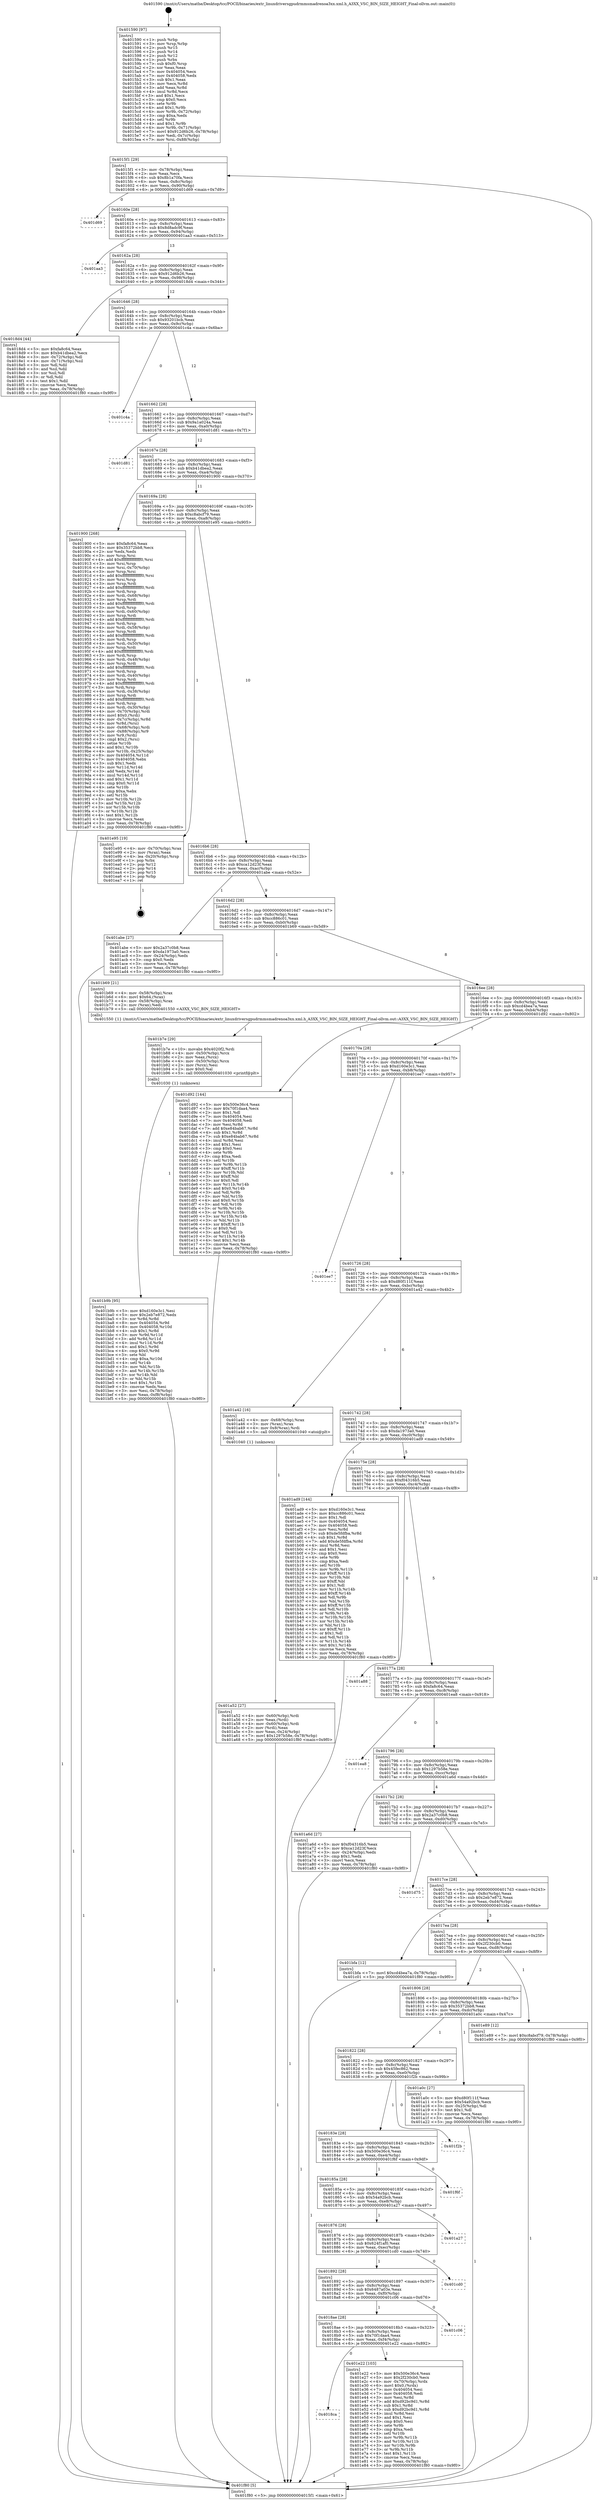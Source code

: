 digraph "0x401590" {
  label = "0x401590 (/mnt/c/Users/mathe/Desktop/tcc/POCII/binaries/extr_linuxdriversgpudrmmsmadrenoa3xx.xml.h_A3XX_VSC_BIN_SIZE_HEIGHT_Final-ollvm.out::main(0))"
  labelloc = "t"
  node[shape=record]

  Entry [label="",width=0.3,height=0.3,shape=circle,fillcolor=black,style=filled]
  "0x4015f1" [label="{
     0x4015f1 [29]\l
     | [instrs]\l
     &nbsp;&nbsp;0x4015f1 \<+3\>: mov -0x78(%rbp),%eax\l
     &nbsp;&nbsp;0x4015f4 \<+2\>: mov %eax,%ecx\l
     &nbsp;&nbsp;0x4015f6 \<+6\>: sub $0x8b1a70fa,%ecx\l
     &nbsp;&nbsp;0x4015fc \<+6\>: mov %eax,-0x8c(%rbp)\l
     &nbsp;&nbsp;0x401602 \<+6\>: mov %ecx,-0x90(%rbp)\l
     &nbsp;&nbsp;0x401608 \<+6\>: je 0000000000401d69 \<main+0x7d9\>\l
  }"]
  "0x401d69" [label="{
     0x401d69\l
  }", style=dashed]
  "0x40160e" [label="{
     0x40160e [28]\l
     | [instrs]\l
     &nbsp;&nbsp;0x40160e \<+5\>: jmp 0000000000401613 \<main+0x83\>\l
     &nbsp;&nbsp;0x401613 \<+6\>: mov -0x8c(%rbp),%eax\l
     &nbsp;&nbsp;0x401619 \<+5\>: sub $0x8d8adc9f,%eax\l
     &nbsp;&nbsp;0x40161e \<+6\>: mov %eax,-0x94(%rbp)\l
     &nbsp;&nbsp;0x401624 \<+6\>: je 0000000000401aa3 \<main+0x513\>\l
  }"]
  Exit [label="",width=0.3,height=0.3,shape=circle,fillcolor=black,style=filled,peripheries=2]
  "0x401aa3" [label="{
     0x401aa3\l
  }", style=dashed]
  "0x40162a" [label="{
     0x40162a [28]\l
     | [instrs]\l
     &nbsp;&nbsp;0x40162a \<+5\>: jmp 000000000040162f \<main+0x9f\>\l
     &nbsp;&nbsp;0x40162f \<+6\>: mov -0x8c(%rbp),%eax\l
     &nbsp;&nbsp;0x401635 \<+5\>: sub $0x912d6b26,%eax\l
     &nbsp;&nbsp;0x40163a \<+6\>: mov %eax,-0x98(%rbp)\l
     &nbsp;&nbsp;0x401640 \<+6\>: je 00000000004018d4 \<main+0x344\>\l
  }"]
  "0x4018ca" [label="{
     0x4018ca\l
  }", style=dashed]
  "0x4018d4" [label="{
     0x4018d4 [44]\l
     | [instrs]\l
     &nbsp;&nbsp;0x4018d4 \<+5\>: mov $0xfa8c64,%eax\l
     &nbsp;&nbsp;0x4018d9 \<+5\>: mov $0xb41dbea2,%ecx\l
     &nbsp;&nbsp;0x4018de \<+3\>: mov -0x72(%rbp),%dl\l
     &nbsp;&nbsp;0x4018e1 \<+4\>: mov -0x71(%rbp),%sil\l
     &nbsp;&nbsp;0x4018e5 \<+3\>: mov %dl,%dil\l
     &nbsp;&nbsp;0x4018e8 \<+3\>: and %sil,%dil\l
     &nbsp;&nbsp;0x4018eb \<+3\>: xor %sil,%dl\l
     &nbsp;&nbsp;0x4018ee \<+3\>: or %dl,%dil\l
     &nbsp;&nbsp;0x4018f1 \<+4\>: test $0x1,%dil\l
     &nbsp;&nbsp;0x4018f5 \<+3\>: cmovne %ecx,%eax\l
     &nbsp;&nbsp;0x4018f8 \<+3\>: mov %eax,-0x78(%rbp)\l
     &nbsp;&nbsp;0x4018fb \<+5\>: jmp 0000000000401f80 \<main+0x9f0\>\l
  }"]
  "0x401646" [label="{
     0x401646 [28]\l
     | [instrs]\l
     &nbsp;&nbsp;0x401646 \<+5\>: jmp 000000000040164b \<main+0xbb\>\l
     &nbsp;&nbsp;0x40164b \<+6\>: mov -0x8c(%rbp),%eax\l
     &nbsp;&nbsp;0x401651 \<+5\>: sub $0x93201bcb,%eax\l
     &nbsp;&nbsp;0x401656 \<+6\>: mov %eax,-0x9c(%rbp)\l
     &nbsp;&nbsp;0x40165c \<+6\>: je 0000000000401c4a \<main+0x6ba\>\l
  }"]
  "0x401f80" [label="{
     0x401f80 [5]\l
     | [instrs]\l
     &nbsp;&nbsp;0x401f80 \<+5\>: jmp 00000000004015f1 \<main+0x61\>\l
  }"]
  "0x401590" [label="{
     0x401590 [97]\l
     | [instrs]\l
     &nbsp;&nbsp;0x401590 \<+1\>: push %rbp\l
     &nbsp;&nbsp;0x401591 \<+3\>: mov %rsp,%rbp\l
     &nbsp;&nbsp;0x401594 \<+2\>: push %r15\l
     &nbsp;&nbsp;0x401596 \<+2\>: push %r14\l
     &nbsp;&nbsp;0x401598 \<+2\>: push %r12\l
     &nbsp;&nbsp;0x40159a \<+1\>: push %rbx\l
     &nbsp;&nbsp;0x40159b \<+7\>: sub $0xf0,%rsp\l
     &nbsp;&nbsp;0x4015a2 \<+2\>: xor %eax,%eax\l
     &nbsp;&nbsp;0x4015a4 \<+7\>: mov 0x404054,%ecx\l
     &nbsp;&nbsp;0x4015ab \<+7\>: mov 0x404058,%edx\l
     &nbsp;&nbsp;0x4015b2 \<+3\>: sub $0x1,%eax\l
     &nbsp;&nbsp;0x4015b5 \<+3\>: mov %ecx,%r8d\l
     &nbsp;&nbsp;0x4015b8 \<+3\>: add %eax,%r8d\l
     &nbsp;&nbsp;0x4015bb \<+4\>: imul %r8d,%ecx\l
     &nbsp;&nbsp;0x4015bf \<+3\>: and $0x1,%ecx\l
     &nbsp;&nbsp;0x4015c2 \<+3\>: cmp $0x0,%ecx\l
     &nbsp;&nbsp;0x4015c5 \<+4\>: sete %r9b\l
     &nbsp;&nbsp;0x4015c9 \<+4\>: and $0x1,%r9b\l
     &nbsp;&nbsp;0x4015cd \<+4\>: mov %r9b,-0x72(%rbp)\l
     &nbsp;&nbsp;0x4015d1 \<+3\>: cmp $0xa,%edx\l
     &nbsp;&nbsp;0x4015d4 \<+4\>: setl %r9b\l
     &nbsp;&nbsp;0x4015d8 \<+4\>: and $0x1,%r9b\l
     &nbsp;&nbsp;0x4015dc \<+4\>: mov %r9b,-0x71(%rbp)\l
     &nbsp;&nbsp;0x4015e0 \<+7\>: movl $0x912d6b26,-0x78(%rbp)\l
     &nbsp;&nbsp;0x4015e7 \<+3\>: mov %edi,-0x7c(%rbp)\l
     &nbsp;&nbsp;0x4015ea \<+7\>: mov %rsi,-0x88(%rbp)\l
  }"]
  "0x401e22" [label="{
     0x401e22 [103]\l
     | [instrs]\l
     &nbsp;&nbsp;0x401e22 \<+5\>: mov $0x500e36c4,%eax\l
     &nbsp;&nbsp;0x401e27 \<+5\>: mov $0x2f230cb0,%ecx\l
     &nbsp;&nbsp;0x401e2c \<+4\>: mov -0x70(%rbp),%rdx\l
     &nbsp;&nbsp;0x401e30 \<+6\>: movl $0x0,(%rdx)\l
     &nbsp;&nbsp;0x401e36 \<+7\>: mov 0x404054,%esi\l
     &nbsp;&nbsp;0x401e3d \<+7\>: mov 0x404058,%edi\l
     &nbsp;&nbsp;0x401e44 \<+3\>: mov %esi,%r8d\l
     &nbsp;&nbsp;0x401e47 \<+7\>: add $0xd92bc9d1,%r8d\l
     &nbsp;&nbsp;0x401e4e \<+4\>: sub $0x1,%r8d\l
     &nbsp;&nbsp;0x401e52 \<+7\>: sub $0xd92bc9d1,%r8d\l
     &nbsp;&nbsp;0x401e59 \<+4\>: imul %r8d,%esi\l
     &nbsp;&nbsp;0x401e5d \<+3\>: and $0x1,%esi\l
     &nbsp;&nbsp;0x401e60 \<+3\>: cmp $0x0,%esi\l
     &nbsp;&nbsp;0x401e63 \<+4\>: sete %r9b\l
     &nbsp;&nbsp;0x401e67 \<+3\>: cmp $0xa,%edi\l
     &nbsp;&nbsp;0x401e6a \<+4\>: setl %r10b\l
     &nbsp;&nbsp;0x401e6e \<+3\>: mov %r9b,%r11b\l
     &nbsp;&nbsp;0x401e71 \<+3\>: and %r10b,%r11b\l
     &nbsp;&nbsp;0x401e74 \<+3\>: xor %r10b,%r9b\l
     &nbsp;&nbsp;0x401e77 \<+3\>: or %r9b,%r11b\l
     &nbsp;&nbsp;0x401e7a \<+4\>: test $0x1,%r11b\l
     &nbsp;&nbsp;0x401e7e \<+3\>: cmovne %ecx,%eax\l
     &nbsp;&nbsp;0x401e81 \<+3\>: mov %eax,-0x78(%rbp)\l
     &nbsp;&nbsp;0x401e84 \<+5\>: jmp 0000000000401f80 \<main+0x9f0\>\l
  }"]
  "0x401c4a" [label="{
     0x401c4a\l
  }", style=dashed]
  "0x401662" [label="{
     0x401662 [28]\l
     | [instrs]\l
     &nbsp;&nbsp;0x401662 \<+5\>: jmp 0000000000401667 \<main+0xd7\>\l
     &nbsp;&nbsp;0x401667 \<+6\>: mov -0x8c(%rbp),%eax\l
     &nbsp;&nbsp;0x40166d \<+5\>: sub $0x9a1a024a,%eax\l
     &nbsp;&nbsp;0x401672 \<+6\>: mov %eax,-0xa0(%rbp)\l
     &nbsp;&nbsp;0x401678 \<+6\>: je 0000000000401d81 \<main+0x7f1\>\l
  }"]
  "0x4018ae" [label="{
     0x4018ae [28]\l
     | [instrs]\l
     &nbsp;&nbsp;0x4018ae \<+5\>: jmp 00000000004018b3 \<main+0x323\>\l
     &nbsp;&nbsp;0x4018b3 \<+6\>: mov -0x8c(%rbp),%eax\l
     &nbsp;&nbsp;0x4018b9 \<+5\>: sub $0x70f1daa4,%eax\l
     &nbsp;&nbsp;0x4018be \<+6\>: mov %eax,-0xf4(%rbp)\l
     &nbsp;&nbsp;0x4018c4 \<+6\>: je 0000000000401e22 \<main+0x892\>\l
  }"]
  "0x401d81" [label="{
     0x401d81\l
  }", style=dashed]
  "0x40167e" [label="{
     0x40167e [28]\l
     | [instrs]\l
     &nbsp;&nbsp;0x40167e \<+5\>: jmp 0000000000401683 \<main+0xf3\>\l
     &nbsp;&nbsp;0x401683 \<+6\>: mov -0x8c(%rbp),%eax\l
     &nbsp;&nbsp;0x401689 \<+5\>: sub $0xb41dbea2,%eax\l
     &nbsp;&nbsp;0x40168e \<+6\>: mov %eax,-0xa4(%rbp)\l
     &nbsp;&nbsp;0x401694 \<+6\>: je 0000000000401900 \<main+0x370\>\l
  }"]
  "0x401c06" [label="{
     0x401c06\l
  }", style=dashed]
  "0x401900" [label="{
     0x401900 [268]\l
     | [instrs]\l
     &nbsp;&nbsp;0x401900 \<+5\>: mov $0xfa8c64,%eax\l
     &nbsp;&nbsp;0x401905 \<+5\>: mov $0x35372bb8,%ecx\l
     &nbsp;&nbsp;0x40190a \<+2\>: xor %edx,%edx\l
     &nbsp;&nbsp;0x40190c \<+3\>: mov %rsp,%rsi\l
     &nbsp;&nbsp;0x40190f \<+4\>: add $0xfffffffffffffff0,%rsi\l
     &nbsp;&nbsp;0x401913 \<+3\>: mov %rsi,%rsp\l
     &nbsp;&nbsp;0x401916 \<+4\>: mov %rsi,-0x70(%rbp)\l
     &nbsp;&nbsp;0x40191a \<+3\>: mov %rsp,%rsi\l
     &nbsp;&nbsp;0x40191d \<+4\>: add $0xfffffffffffffff0,%rsi\l
     &nbsp;&nbsp;0x401921 \<+3\>: mov %rsi,%rsp\l
     &nbsp;&nbsp;0x401924 \<+3\>: mov %rsp,%rdi\l
     &nbsp;&nbsp;0x401927 \<+4\>: add $0xfffffffffffffff0,%rdi\l
     &nbsp;&nbsp;0x40192b \<+3\>: mov %rdi,%rsp\l
     &nbsp;&nbsp;0x40192e \<+4\>: mov %rdi,-0x68(%rbp)\l
     &nbsp;&nbsp;0x401932 \<+3\>: mov %rsp,%rdi\l
     &nbsp;&nbsp;0x401935 \<+4\>: add $0xfffffffffffffff0,%rdi\l
     &nbsp;&nbsp;0x401939 \<+3\>: mov %rdi,%rsp\l
     &nbsp;&nbsp;0x40193c \<+4\>: mov %rdi,-0x60(%rbp)\l
     &nbsp;&nbsp;0x401940 \<+3\>: mov %rsp,%rdi\l
     &nbsp;&nbsp;0x401943 \<+4\>: add $0xfffffffffffffff0,%rdi\l
     &nbsp;&nbsp;0x401947 \<+3\>: mov %rdi,%rsp\l
     &nbsp;&nbsp;0x40194a \<+4\>: mov %rdi,-0x58(%rbp)\l
     &nbsp;&nbsp;0x40194e \<+3\>: mov %rsp,%rdi\l
     &nbsp;&nbsp;0x401951 \<+4\>: add $0xfffffffffffffff0,%rdi\l
     &nbsp;&nbsp;0x401955 \<+3\>: mov %rdi,%rsp\l
     &nbsp;&nbsp;0x401958 \<+4\>: mov %rdi,-0x50(%rbp)\l
     &nbsp;&nbsp;0x40195c \<+3\>: mov %rsp,%rdi\l
     &nbsp;&nbsp;0x40195f \<+4\>: add $0xfffffffffffffff0,%rdi\l
     &nbsp;&nbsp;0x401963 \<+3\>: mov %rdi,%rsp\l
     &nbsp;&nbsp;0x401966 \<+4\>: mov %rdi,-0x48(%rbp)\l
     &nbsp;&nbsp;0x40196a \<+3\>: mov %rsp,%rdi\l
     &nbsp;&nbsp;0x40196d \<+4\>: add $0xfffffffffffffff0,%rdi\l
     &nbsp;&nbsp;0x401971 \<+3\>: mov %rdi,%rsp\l
     &nbsp;&nbsp;0x401974 \<+4\>: mov %rdi,-0x40(%rbp)\l
     &nbsp;&nbsp;0x401978 \<+3\>: mov %rsp,%rdi\l
     &nbsp;&nbsp;0x40197b \<+4\>: add $0xfffffffffffffff0,%rdi\l
     &nbsp;&nbsp;0x40197f \<+3\>: mov %rdi,%rsp\l
     &nbsp;&nbsp;0x401982 \<+4\>: mov %rdi,-0x38(%rbp)\l
     &nbsp;&nbsp;0x401986 \<+3\>: mov %rsp,%rdi\l
     &nbsp;&nbsp;0x401989 \<+4\>: add $0xfffffffffffffff0,%rdi\l
     &nbsp;&nbsp;0x40198d \<+3\>: mov %rdi,%rsp\l
     &nbsp;&nbsp;0x401990 \<+4\>: mov %rdi,-0x30(%rbp)\l
     &nbsp;&nbsp;0x401994 \<+4\>: mov -0x70(%rbp),%rdi\l
     &nbsp;&nbsp;0x401998 \<+6\>: movl $0x0,(%rdi)\l
     &nbsp;&nbsp;0x40199e \<+4\>: mov -0x7c(%rbp),%r8d\l
     &nbsp;&nbsp;0x4019a2 \<+3\>: mov %r8d,(%rsi)\l
     &nbsp;&nbsp;0x4019a5 \<+4\>: mov -0x68(%rbp),%rdi\l
     &nbsp;&nbsp;0x4019a9 \<+7\>: mov -0x88(%rbp),%r9\l
     &nbsp;&nbsp;0x4019b0 \<+3\>: mov %r9,(%rdi)\l
     &nbsp;&nbsp;0x4019b3 \<+3\>: cmpl $0x2,(%rsi)\l
     &nbsp;&nbsp;0x4019b6 \<+4\>: setne %r10b\l
     &nbsp;&nbsp;0x4019ba \<+4\>: and $0x1,%r10b\l
     &nbsp;&nbsp;0x4019be \<+4\>: mov %r10b,-0x25(%rbp)\l
     &nbsp;&nbsp;0x4019c2 \<+8\>: mov 0x404054,%r11d\l
     &nbsp;&nbsp;0x4019ca \<+7\>: mov 0x404058,%ebx\l
     &nbsp;&nbsp;0x4019d1 \<+3\>: sub $0x1,%edx\l
     &nbsp;&nbsp;0x4019d4 \<+3\>: mov %r11d,%r14d\l
     &nbsp;&nbsp;0x4019d7 \<+3\>: add %edx,%r14d\l
     &nbsp;&nbsp;0x4019da \<+4\>: imul %r14d,%r11d\l
     &nbsp;&nbsp;0x4019de \<+4\>: and $0x1,%r11d\l
     &nbsp;&nbsp;0x4019e2 \<+4\>: cmp $0x0,%r11d\l
     &nbsp;&nbsp;0x4019e6 \<+4\>: sete %r10b\l
     &nbsp;&nbsp;0x4019ea \<+3\>: cmp $0xa,%ebx\l
     &nbsp;&nbsp;0x4019ed \<+4\>: setl %r15b\l
     &nbsp;&nbsp;0x4019f1 \<+3\>: mov %r10b,%r12b\l
     &nbsp;&nbsp;0x4019f4 \<+3\>: and %r15b,%r12b\l
     &nbsp;&nbsp;0x4019f7 \<+3\>: xor %r15b,%r10b\l
     &nbsp;&nbsp;0x4019fa \<+3\>: or %r10b,%r12b\l
     &nbsp;&nbsp;0x4019fd \<+4\>: test $0x1,%r12b\l
     &nbsp;&nbsp;0x401a01 \<+3\>: cmovne %ecx,%eax\l
     &nbsp;&nbsp;0x401a04 \<+3\>: mov %eax,-0x78(%rbp)\l
     &nbsp;&nbsp;0x401a07 \<+5\>: jmp 0000000000401f80 \<main+0x9f0\>\l
  }"]
  "0x40169a" [label="{
     0x40169a [28]\l
     | [instrs]\l
     &nbsp;&nbsp;0x40169a \<+5\>: jmp 000000000040169f \<main+0x10f\>\l
     &nbsp;&nbsp;0x40169f \<+6\>: mov -0x8c(%rbp),%eax\l
     &nbsp;&nbsp;0x4016a5 \<+5\>: sub $0xc8abcf79,%eax\l
     &nbsp;&nbsp;0x4016aa \<+6\>: mov %eax,-0xa8(%rbp)\l
     &nbsp;&nbsp;0x4016b0 \<+6\>: je 0000000000401e95 \<main+0x905\>\l
  }"]
  "0x401892" [label="{
     0x401892 [28]\l
     | [instrs]\l
     &nbsp;&nbsp;0x401892 \<+5\>: jmp 0000000000401897 \<main+0x307\>\l
     &nbsp;&nbsp;0x401897 \<+6\>: mov -0x8c(%rbp),%eax\l
     &nbsp;&nbsp;0x40189d \<+5\>: sub $0x6487a03e,%eax\l
     &nbsp;&nbsp;0x4018a2 \<+6\>: mov %eax,-0xf0(%rbp)\l
     &nbsp;&nbsp;0x4018a8 \<+6\>: je 0000000000401c06 \<main+0x676\>\l
  }"]
  "0x401cd0" [label="{
     0x401cd0\l
  }", style=dashed]
  "0x401e95" [label="{
     0x401e95 [19]\l
     | [instrs]\l
     &nbsp;&nbsp;0x401e95 \<+4\>: mov -0x70(%rbp),%rax\l
     &nbsp;&nbsp;0x401e99 \<+2\>: mov (%rax),%eax\l
     &nbsp;&nbsp;0x401e9b \<+4\>: lea -0x20(%rbp),%rsp\l
     &nbsp;&nbsp;0x401e9f \<+1\>: pop %rbx\l
     &nbsp;&nbsp;0x401ea0 \<+2\>: pop %r12\l
     &nbsp;&nbsp;0x401ea2 \<+2\>: pop %r14\l
     &nbsp;&nbsp;0x401ea4 \<+2\>: pop %r15\l
     &nbsp;&nbsp;0x401ea6 \<+1\>: pop %rbp\l
     &nbsp;&nbsp;0x401ea7 \<+1\>: ret\l
  }"]
  "0x4016b6" [label="{
     0x4016b6 [28]\l
     | [instrs]\l
     &nbsp;&nbsp;0x4016b6 \<+5\>: jmp 00000000004016bb \<main+0x12b\>\l
     &nbsp;&nbsp;0x4016bb \<+6\>: mov -0x8c(%rbp),%eax\l
     &nbsp;&nbsp;0x4016c1 \<+5\>: sub $0xca12d23f,%eax\l
     &nbsp;&nbsp;0x4016c6 \<+6\>: mov %eax,-0xac(%rbp)\l
     &nbsp;&nbsp;0x4016cc \<+6\>: je 0000000000401abe \<main+0x52e\>\l
  }"]
  "0x401876" [label="{
     0x401876 [28]\l
     | [instrs]\l
     &nbsp;&nbsp;0x401876 \<+5\>: jmp 000000000040187b \<main+0x2eb\>\l
     &nbsp;&nbsp;0x40187b \<+6\>: mov -0x8c(%rbp),%eax\l
     &nbsp;&nbsp;0x401881 \<+5\>: sub $0x624f1af0,%eax\l
     &nbsp;&nbsp;0x401886 \<+6\>: mov %eax,-0xec(%rbp)\l
     &nbsp;&nbsp;0x40188c \<+6\>: je 0000000000401cd0 \<main+0x740\>\l
  }"]
  "0x401abe" [label="{
     0x401abe [27]\l
     | [instrs]\l
     &nbsp;&nbsp;0x401abe \<+5\>: mov $0x2a37c0b8,%eax\l
     &nbsp;&nbsp;0x401ac3 \<+5\>: mov $0xda1973a0,%ecx\l
     &nbsp;&nbsp;0x401ac8 \<+3\>: mov -0x24(%rbp),%edx\l
     &nbsp;&nbsp;0x401acb \<+3\>: cmp $0x0,%edx\l
     &nbsp;&nbsp;0x401ace \<+3\>: cmove %ecx,%eax\l
     &nbsp;&nbsp;0x401ad1 \<+3\>: mov %eax,-0x78(%rbp)\l
     &nbsp;&nbsp;0x401ad4 \<+5\>: jmp 0000000000401f80 \<main+0x9f0\>\l
  }"]
  "0x4016d2" [label="{
     0x4016d2 [28]\l
     | [instrs]\l
     &nbsp;&nbsp;0x4016d2 \<+5\>: jmp 00000000004016d7 \<main+0x147\>\l
     &nbsp;&nbsp;0x4016d7 \<+6\>: mov -0x8c(%rbp),%eax\l
     &nbsp;&nbsp;0x4016dd \<+5\>: sub $0xcc886c01,%eax\l
     &nbsp;&nbsp;0x4016e2 \<+6\>: mov %eax,-0xb0(%rbp)\l
     &nbsp;&nbsp;0x4016e8 \<+6\>: je 0000000000401b69 \<main+0x5d9\>\l
  }"]
  "0x401a27" [label="{
     0x401a27\l
  }", style=dashed]
  "0x401b69" [label="{
     0x401b69 [21]\l
     | [instrs]\l
     &nbsp;&nbsp;0x401b69 \<+4\>: mov -0x58(%rbp),%rax\l
     &nbsp;&nbsp;0x401b6d \<+6\>: movl $0x64,(%rax)\l
     &nbsp;&nbsp;0x401b73 \<+4\>: mov -0x58(%rbp),%rax\l
     &nbsp;&nbsp;0x401b77 \<+2\>: mov (%rax),%edi\l
     &nbsp;&nbsp;0x401b79 \<+5\>: call 0000000000401550 \<A3XX_VSC_BIN_SIZE_HEIGHT\>\l
     | [calls]\l
     &nbsp;&nbsp;0x401550 \{1\} (/mnt/c/Users/mathe/Desktop/tcc/POCII/binaries/extr_linuxdriversgpudrmmsmadrenoa3xx.xml.h_A3XX_VSC_BIN_SIZE_HEIGHT_Final-ollvm.out::A3XX_VSC_BIN_SIZE_HEIGHT)\l
  }"]
  "0x4016ee" [label="{
     0x4016ee [28]\l
     | [instrs]\l
     &nbsp;&nbsp;0x4016ee \<+5\>: jmp 00000000004016f3 \<main+0x163\>\l
     &nbsp;&nbsp;0x4016f3 \<+6\>: mov -0x8c(%rbp),%eax\l
     &nbsp;&nbsp;0x4016f9 \<+5\>: sub $0xcd4bea7a,%eax\l
     &nbsp;&nbsp;0x4016fe \<+6\>: mov %eax,-0xb4(%rbp)\l
     &nbsp;&nbsp;0x401704 \<+6\>: je 0000000000401d92 \<main+0x802\>\l
  }"]
  "0x40185a" [label="{
     0x40185a [28]\l
     | [instrs]\l
     &nbsp;&nbsp;0x40185a \<+5\>: jmp 000000000040185f \<main+0x2cf\>\l
     &nbsp;&nbsp;0x40185f \<+6\>: mov -0x8c(%rbp),%eax\l
     &nbsp;&nbsp;0x401865 \<+5\>: sub $0x54a92bcb,%eax\l
     &nbsp;&nbsp;0x40186a \<+6\>: mov %eax,-0xe8(%rbp)\l
     &nbsp;&nbsp;0x401870 \<+6\>: je 0000000000401a27 \<main+0x497\>\l
  }"]
  "0x401d92" [label="{
     0x401d92 [144]\l
     | [instrs]\l
     &nbsp;&nbsp;0x401d92 \<+5\>: mov $0x500e36c4,%eax\l
     &nbsp;&nbsp;0x401d97 \<+5\>: mov $0x70f1daa4,%ecx\l
     &nbsp;&nbsp;0x401d9c \<+2\>: mov $0x1,%dl\l
     &nbsp;&nbsp;0x401d9e \<+7\>: mov 0x404054,%esi\l
     &nbsp;&nbsp;0x401da5 \<+7\>: mov 0x404058,%edi\l
     &nbsp;&nbsp;0x401dac \<+3\>: mov %esi,%r8d\l
     &nbsp;&nbsp;0x401daf \<+7\>: add $0xe84bab67,%r8d\l
     &nbsp;&nbsp;0x401db6 \<+4\>: sub $0x1,%r8d\l
     &nbsp;&nbsp;0x401dba \<+7\>: sub $0xe84bab67,%r8d\l
     &nbsp;&nbsp;0x401dc1 \<+4\>: imul %r8d,%esi\l
     &nbsp;&nbsp;0x401dc5 \<+3\>: and $0x1,%esi\l
     &nbsp;&nbsp;0x401dc8 \<+3\>: cmp $0x0,%esi\l
     &nbsp;&nbsp;0x401dcb \<+4\>: sete %r9b\l
     &nbsp;&nbsp;0x401dcf \<+3\>: cmp $0xa,%edi\l
     &nbsp;&nbsp;0x401dd2 \<+4\>: setl %r10b\l
     &nbsp;&nbsp;0x401dd6 \<+3\>: mov %r9b,%r11b\l
     &nbsp;&nbsp;0x401dd9 \<+4\>: xor $0xff,%r11b\l
     &nbsp;&nbsp;0x401ddd \<+3\>: mov %r10b,%bl\l
     &nbsp;&nbsp;0x401de0 \<+3\>: xor $0xff,%bl\l
     &nbsp;&nbsp;0x401de3 \<+3\>: xor $0x0,%dl\l
     &nbsp;&nbsp;0x401de6 \<+3\>: mov %r11b,%r14b\l
     &nbsp;&nbsp;0x401de9 \<+4\>: and $0x0,%r14b\l
     &nbsp;&nbsp;0x401ded \<+3\>: and %dl,%r9b\l
     &nbsp;&nbsp;0x401df0 \<+3\>: mov %bl,%r15b\l
     &nbsp;&nbsp;0x401df3 \<+4\>: and $0x0,%r15b\l
     &nbsp;&nbsp;0x401df7 \<+3\>: and %dl,%r10b\l
     &nbsp;&nbsp;0x401dfa \<+3\>: or %r9b,%r14b\l
     &nbsp;&nbsp;0x401dfd \<+3\>: or %r10b,%r15b\l
     &nbsp;&nbsp;0x401e00 \<+3\>: xor %r15b,%r14b\l
     &nbsp;&nbsp;0x401e03 \<+3\>: or %bl,%r11b\l
     &nbsp;&nbsp;0x401e06 \<+4\>: xor $0xff,%r11b\l
     &nbsp;&nbsp;0x401e0a \<+3\>: or $0x0,%dl\l
     &nbsp;&nbsp;0x401e0d \<+3\>: and %dl,%r11b\l
     &nbsp;&nbsp;0x401e10 \<+3\>: or %r11b,%r14b\l
     &nbsp;&nbsp;0x401e13 \<+4\>: test $0x1,%r14b\l
     &nbsp;&nbsp;0x401e17 \<+3\>: cmovne %ecx,%eax\l
     &nbsp;&nbsp;0x401e1a \<+3\>: mov %eax,-0x78(%rbp)\l
     &nbsp;&nbsp;0x401e1d \<+5\>: jmp 0000000000401f80 \<main+0x9f0\>\l
  }"]
  "0x40170a" [label="{
     0x40170a [28]\l
     | [instrs]\l
     &nbsp;&nbsp;0x40170a \<+5\>: jmp 000000000040170f \<main+0x17f\>\l
     &nbsp;&nbsp;0x40170f \<+6\>: mov -0x8c(%rbp),%eax\l
     &nbsp;&nbsp;0x401715 \<+5\>: sub $0xd160e3c1,%eax\l
     &nbsp;&nbsp;0x40171a \<+6\>: mov %eax,-0xb8(%rbp)\l
     &nbsp;&nbsp;0x401720 \<+6\>: je 0000000000401ee7 \<main+0x957\>\l
  }"]
  "0x401f6f" [label="{
     0x401f6f\l
  }", style=dashed]
  "0x401ee7" [label="{
     0x401ee7\l
  }", style=dashed]
  "0x401726" [label="{
     0x401726 [28]\l
     | [instrs]\l
     &nbsp;&nbsp;0x401726 \<+5\>: jmp 000000000040172b \<main+0x19b\>\l
     &nbsp;&nbsp;0x40172b \<+6\>: mov -0x8c(%rbp),%eax\l
     &nbsp;&nbsp;0x401731 \<+5\>: sub $0xd80f111f,%eax\l
     &nbsp;&nbsp;0x401736 \<+6\>: mov %eax,-0xbc(%rbp)\l
     &nbsp;&nbsp;0x40173c \<+6\>: je 0000000000401a42 \<main+0x4b2\>\l
  }"]
  "0x40183e" [label="{
     0x40183e [28]\l
     | [instrs]\l
     &nbsp;&nbsp;0x40183e \<+5\>: jmp 0000000000401843 \<main+0x2b3\>\l
     &nbsp;&nbsp;0x401843 \<+6\>: mov -0x8c(%rbp),%eax\l
     &nbsp;&nbsp;0x401849 \<+5\>: sub $0x500e36c4,%eax\l
     &nbsp;&nbsp;0x40184e \<+6\>: mov %eax,-0xe4(%rbp)\l
     &nbsp;&nbsp;0x401854 \<+6\>: je 0000000000401f6f \<main+0x9df\>\l
  }"]
  "0x401a42" [label="{
     0x401a42 [16]\l
     | [instrs]\l
     &nbsp;&nbsp;0x401a42 \<+4\>: mov -0x68(%rbp),%rax\l
     &nbsp;&nbsp;0x401a46 \<+3\>: mov (%rax),%rax\l
     &nbsp;&nbsp;0x401a49 \<+4\>: mov 0x8(%rax),%rdi\l
     &nbsp;&nbsp;0x401a4d \<+5\>: call 0000000000401040 \<atoi@plt\>\l
     | [calls]\l
     &nbsp;&nbsp;0x401040 \{1\} (unknown)\l
  }"]
  "0x401742" [label="{
     0x401742 [28]\l
     | [instrs]\l
     &nbsp;&nbsp;0x401742 \<+5\>: jmp 0000000000401747 \<main+0x1b7\>\l
     &nbsp;&nbsp;0x401747 \<+6\>: mov -0x8c(%rbp),%eax\l
     &nbsp;&nbsp;0x40174d \<+5\>: sub $0xda1973a0,%eax\l
     &nbsp;&nbsp;0x401752 \<+6\>: mov %eax,-0xc0(%rbp)\l
     &nbsp;&nbsp;0x401758 \<+6\>: je 0000000000401ad9 \<main+0x549\>\l
  }"]
  "0x401f2b" [label="{
     0x401f2b\l
  }", style=dashed]
  "0x401ad9" [label="{
     0x401ad9 [144]\l
     | [instrs]\l
     &nbsp;&nbsp;0x401ad9 \<+5\>: mov $0xd160e3c1,%eax\l
     &nbsp;&nbsp;0x401ade \<+5\>: mov $0xcc886c01,%ecx\l
     &nbsp;&nbsp;0x401ae3 \<+2\>: mov $0x1,%dl\l
     &nbsp;&nbsp;0x401ae5 \<+7\>: mov 0x404054,%esi\l
     &nbsp;&nbsp;0x401aec \<+7\>: mov 0x404058,%edi\l
     &nbsp;&nbsp;0x401af3 \<+3\>: mov %esi,%r8d\l
     &nbsp;&nbsp;0x401af6 \<+7\>: sub $0xde5fdfba,%r8d\l
     &nbsp;&nbsp;0x401afd \<+4\>: sub $0x1,%r8d\l
     &nbsp;&nbsp;0x401b01 \<+7\>: add $0xde5fdfba,%r8d\l
     &nbsp;&nbsp;0x401b08 \<+4\>: imul %r8d,%esi\l
     &nbsp;&nbsp;0x401b0c \<+3\>: and $0x1,%esi\l
     &nbsp;&nbsp;0x401b0f \<+3\>: cmp $0x0,%esi\l
     &nbsp;&nbsp;0x401b12 \<+4\>: sete %r9b\l
     &nbsp;&nbsp;0x401b16 \<+3\>: cmp $0xa,%edi\l
     &nbsp;&nbsp;0x401b19 \<+4\>: setl %r10b\l
     &nbsp;&nbsp;0x401b1d \<+3\>: mov %r9b,%r11b\l
     &nbsp;&nbsp;0x401b20 \<+4\>: xor $0xff,%r11b\l
     &nbsp;&nbsp;0x401b24 \<+3\>: mov %r10b,%bl\l
     &nbsp;&nbsp;0x401b27 \<+3\>: xor $0xff,%bl\l
     &nbsp;&nbsp;0x401b2a \<+3\>: xor $0x1,%dl\l
     &nbsp;&nbsp;0x401b2d \<+3\>: mov %r11b,%r14b\l
     &nbsp;&nbsp;0x401b30 \<+4\>: and $0xff,%r14b\l
     &nbsp;&nbsp;0x401b34 \<+3\>: and %dl,%r9b\l
     &nbsp;&nbsp;0x401b37 \<+3\>: mov %bl,%r15b\l
     &nbsp;&nbsp;0x401b3a \<+4\>: and $0xff,%r15b\l
     &nbsp;&nbsp;0x401b3e \<+3\>: and %dl,%r10b\l
     &nbsp;&nbsp;0x401b41 \<+3\>: or %r9b,%r14b\l
     &nbsp;&nbsp;0x401b44 \<+3\>: or %r10b,%r15b\l
     &nbsp;&nbsp;0x401b47 \<+3\>: xor %r15b,%r14b\l
     &nbsp;&nbsp;0x401b4a \<+3\>: or %bl,%r11b\l
     &nbsp;&nbsp;0x401b4d \<+4\>: xor $0xff,%r11b\l
     &nbsp;&nbsp;0x401b51 \<+3\>: or $0x1,%dl\l
     &nbsp;&nbsp;0x401b54 \<+3\>: and %dl,%r11b\l
     &nbsp;&nbsp;0x401b57 \<+3\>: or %r11b,%r14b\l
     &nbsp;&nbsp;0x401b5a \<+4\>: test $0x1,%r14b\l
     &nbsp;&nbsp;0x401b5e \<+3\>: cmovne %ecx,%eax\l
     &nbsp;&nbsp;0x401b61 \<+3\>: mov %eax,-0x78(%rbp)\l
     &nbsp;&nbsp;0x401b64 \<+5\>: jmp 0000000000401f80 \<main+0x9f0\>\l
  }"]
  "0x40175e" [label="{
     0x40175e [28]\l
     | [instrs]\l
     &nbsp;&nbsp;0x40175e \<+5\>: jmp 0000000000401763 \<main+0x1d3\>\l
     &nbsp;&nbsp;0x401763 \<+6\>: mov -0x8c(%rbp),%eax\l
     &nbsp;&nbsp;0x401769 \<+5\>: sub $0xf04316b5,%eax\l
     &nbsp;&nbsp;0x40176e \<+6\>: mov %eax,-0xc4(%rbp)\l
     &nbsp;&nbsp;0x401774 \<+6\>: je 0000000000401a88 \<main+0x4f8\>\l
  }"]
  "0x401b9b" [label="{
     0x401b9b [95]\l
     | [instrs]\l
     &nbsp;&nbsp;0x401b9b \<+5\>: mov $0xd160e3c1,%esi\l
     &nbsp;&nbsp;0x401ba0 \<+5\>: mov $0x2eb7e872,%edx\l
     &nbsp;&nbsp;0x401ba5 \<+3\>: xor %r8d,%r8d\l
     &nbsp;&nbsp;0x401ba8 \<+8\>: mov 0x404054,%r9d\l
     &nbsp;&nbsp;0x401bb0 \<+8\>: mov 0x404058,%r10d\l
     &nbsp;&nbsp;0x401bb8 \<+4\>: sub $0x1,%r8d\l
     &nbsp;&nbsp;0x401bbc \<+3\>: mov %r9d,%r11d\l
     &nbsp;&nbsp;0x401bbf \<+3\>: add %r8d,%r11d\l
     &nbsp;&nbsp;0x401bc2 \<+4\>: imul %r11d,%r9d\l
     &nbsp;&nbsp;0x401bc6 \<+4\>: and $0x1,%r9d\l
     &nbsp;&nbsp;0x401bca \<+4\>: cmp $0x0,%r9d\l
     &nbsp;&nbsp;0x401bce \<+3\>: sete %bl\l
     &nbsp;&nbsp;0x401bd1 \<+4\>: cmp $0xa,%r10d\l
     &nbsp;&nbsp;0x401bd5 \<+4\>: setl %r14b\l
     &nbsp;&nbsp;0x401bd9 \<+3\>: mov %bl,%r15b\l
     &nbsp;&nbsp;0x401bdc \<+3\>: and %r14b,%r15b\l
     &nbsp;&nbsp;0x401bdf \<+3\>: xor %r14b,%bl\l
     &nbsp;&nbsp;0x401be2 \<+3\>: or %bl,%r15b\l
     &nbsp;&nbsp;0x401be5 \<+4\>: test $0x1,%r15b\l
     &nbsp;&nbsp;0x401be9 \<+3\>: cmovne %edx,%esi\l
     &nbsp;&nbsp;0x401bec \<+3\>: mov %esi,-0x78(%rbp)\l
     &nbsp;&nbsp;0x401bef \<+6\>: mov %eax,-0xf8(%rbp)\l
     &nbsp;&nbsp;0x401bf5 \<+5\>: jmp 0000000000401f80 \<main+0x9f0\>\l
  }"]
  "0x401a88" [label="{
     0x401a88\l
  }", style=dashed]
  "0x40177a" [label="{
     0x40177a [28]\l
     | [instrs]\l
     &nbsp;&nbsp;0x40177a \<+5\>: jmp 000000000040177f \<main+0x1ef\>\l
     &nbsp;&nbsp;0x40177f \<+6\>: mov -0x8c(%rbp),%eax\l
     &nbsp;&nbsp;0x401785 \<+5\>: sub $0xfa8c64,%eax\l
     &nbsp;&nbsp;0x40178a \<+6\>: mov %eax,-0xc8(%rbp)\l
     &nbsp;&nbsp;0x401790 \<+6\>: je 0000000000401ea8 \<main+0x918\>\l
  }"]
  "0x401b7e" [label="{
     0x401b7e [29]\l
     | [instrs]\l
     &nbsp;&nbsp;0x401b7e \<+10\>: movabs $0x4020f2,%rdi\l
     &nbsp;&nbsp;0x401b88 \<+4\>: mov -0x50(%rbp),%rcx\l
     &nbsp;&nbsp;0x401b8c \<+2\>: mov %eax,(%rcx)\l
     &nbsp;&nbsp;0x401b8e \<+4\>: mov -0x50(%rbp),%rcx\l
     &nbsp;&nbsp;0x401b92 \<+2\>: mov (%rcx),%esi\l
     &nbsp;&nbsp;0x401b94 \<+2\>: mov $0x0,%al\l
     &nbsp;&nbsp;0x401b96 \<+5\>: call 0000000000401030 \<printf@plt\>\l
     | [calls]\l
     &nbsp;&nbsp;0x401030 \{1\} (unknown)\l
  }"]
  "0x401ea8" [label="{
     0x401ea8\l
  }", style=dashed]
  "0x401796" [label="{
     0x401796 [28]\l
     | [instrs]\l
     &nbsp;&nbsp;0x401796 \<+5\>: jmp 000000000040179b \<main+0x20b\>\l
     &nbsp;&nbsp;0x40179b \<+6\>: mov -0x8c(%rbp),%eax\l
     &nbsp;&nbsp;0x4017a1 \<+5\>: sub $0x1297b58e,%eax\l
     &nbsp;&nbsp;0x4017a6 \<+6\>: mov %eax,-0xcc(%rbp)\l
     &nbsp;&nbsp;0x4017ac \<+6\>: je 0000000000401a6d \<main+0x4dd\>\l
  }"]
  "0x401a52" [label="{
     0x401a52 [27]\l
     | [instrs]\l
     &nbsp;&nbsp;0x401a52 \<+4\>: mov -0x60(%rbp),%rdi\l
     &nbsp;&nbsp;0x401a56 \<+2\>: mov %eax,(%rdi)\l
     &nbsp;&nbsp;0x401a58 \<+4\>: mov -0x60(%rbp),%rdi\l
     &nbsp;&nbsp;0x401a5c \<+2\>: mov (%rdi),%eax\l
     &nbsp;&nbsp;0x401a5e \<+3\>: mov %eax,-0x24(%rbp)\l
     &nbsp;&nbsp;0x401a61 \<+7\>: movl $0x1297b58e,-0x78(%rbp)\l
     &nbsp;&nbsp;0x401a68 \<+5\>: jmp 0000000000401f80 \<main+0x9f0\>\l
  }"]
  "0x401a6d" [label="{
     0x401a6d [27]\l
     | [instrs]\l
     &nbsp;&nbsp;0x401a6d \<+5\>: mov $0xf04316b5,%eax\l
     &nbsp;&nbsp;0x401a72 \<+5\>: mov $0xca12d23f,%ecx\l
     &nbsp;&nbsp;0x401a77 \<+3\>: mov -0x24(%rbp),%edx\l
     &nbsp;&nbsp;0x401a7a \<+3\>: cmp $0x1,%edx\l
     &nbsp;&nbsp;0x401a7d \<+3\>: cmovl %ecx,%eax\l
     &nbsp;&nbsp;0x401a80 \<+3\>: mov %eax,-0x78(%rbp)\l
     &nbsp;&nbsp;0x401a83 \<+5\>: jmp 0000000000401f80 \<main+0x9f0\>\l
  }"]
  "0x4017b2" [label="{
     0x4017b2 [28]\l
     | [instrs]\l
     &nbsp;&nbsp;0x4017b2 \<+5\>: jmp 00000000004017b7 \<main+0x227\>\l
     &nbsp;&nbsp;0x4017b7 \<+6\>: mov -0x8c(%rbp),%eax\l
     &nbsp;&nbsp;0x4017bd \<+5\>: sub $0x2a37c0b8,%eax\l
     &nbsp;&nbsp;0x4017c2 \<+6\>: mov %eax,-0xd0(%rbp)\l
     &nbsp;&nbsp;0x4017c8 \<+6\>: je 0000000000401d75 \<main+0x7e5\>\l
  }"]
  "0x401822" [label="{
     0x401822 [28]\l
     | [instrs]\l
     &nbsp;&nbsp;0x401822 \<+5\>: jmp 0000000000401827 \<main+0x297\>\l
     &nbsp;&nbsp;0x401827 \<+6\>: mov -0x8c(%rbp),%eax\l
     &nbsp;&nbsp;0x40182d \<+5\>: sub $0x45fec862,%eax\l
     &nbsp;&nbsp;0x401832 \<+6\>: mov %eax,-0xe0(%rbp)\l
     &nbsp;&nbsp;0x401838 \<+6\>: je 0000000000401f2b \<main+0x99b\>\l
  }"]
  "0x401d75" [label="{
     0x401d75\l
  }", style=dashed]
  "0x4017ce" [label="{
     0x4017ce [28]\l
     | [instrs]\l
     &nbsp;&nbsp;0x4017ce \<+5\>: jmp 00000000004017d3 \<main+0x243\>\l
     &nbsp;&nbsp;0x4017d3 \<+6\>: mov -0x8c(%rbp),%eax\l
     &nbsp;&nbsp;0x4017d9 \<+5\>: sub $0x2eb7e872,%eax\l
     &nbsp;&nbsp;0x4017de \<+6\>: mov %eax,-0xd4(%rbp)\l
     &nbsp;&nbsp;0x4017e4 \<+6\>: je 0000000000401bfa \<main+0x66a\>\l
  }"]
  "0x401a0c" [label="{
     0x401a0c [27]\l
     | [instrs]\l
     &nbsp;&nbsp;0x401a0c \<+5\>: mov $0xd80f111f,%eax\l
     &nbsp;&nbsp;0x401a11 \<+5\>: mov $0x54a92bcb,%ecx\l
     &nbsp;&nbsp;0x401a16 \<+3\>: mov -0x25(%rbp),%dl\l
     &nbsp;&nbsp;0x401a19 \<+3\>: test $0x1,%dl\l
     &nbsp;&nbsp;0x401a1c \<+3\>: cmovne %ecx,%eax\l
     &nbsp;&nbsp;0x401a1f \<+3\>: mov %eax,-0x78(%rbp)\l
     &nbsp;&nbsp;0x401a22 \<+5\>: jmp 0000000000401f80 \<main+0x9f0\>\l
  }"]
  "0x401bfa" [label="{
     0x401bfa [12]\l
     | [instrs]\l
     &nbsp;&nbsp;0x401bfa \<+7\>: movl $0xcd4bea7a,-0x78(%rbp)\l
     &nbsp;&nbsp;0x401c01 \<+5\>: jmp 0000000000401f80 \<main+0x9f0\>\l
  }"]
  "0x4017ea" [label="{
     0x4017ea [28]\l
     | [instrs]\l
     &nbsp;&nbsp;0x4017ea \<+5\>: jmp 00000000004017ef \<main+0x25f\>\l
     &nbsp;&nbsp;0x4017ef \<+6\>: mov -0x8c(%rbp),%eax\l
     &nbsp;&nbsp;0x4017f5 \<+5\>: sub $0x2f230cb0,%eax\l
     &nbsp;&nbsp;0x4017fa \<+6\>: mov %eax,-0xd8(%rbp)\l
     &nbsp;&nbsp;0x401800 \<+6\>: je 0000000000401e89 \<main+0x8f9\>\l
  }"]
  "0x401806" [label="{
     0x401806 [28]\l
     | [instrs]\l
     &nbsp;&nbsp;0x401806 \<+5\>: jmp 000000000040180b \<main+0x27b\>\l
     &nbsp;&nbsp;0x40180b \<+6\>: mov -0x8c(%rbp),%eax\l
     &nbsp;&nbsp;0x401811 \<+5\>: sub $0x35372bb8,%eax\l
     &nbsp;&nbsp;0x401816 \<+6\>: mov %eax,-0xdc(%rbp)\l
     &nbsp;&nbsp;0x40181c \<+6\>: je 0000000000401a0c \<main+0x47c\>\l
  }"]
  "0x401e89" [label="{
     0x401e89 [12]\l
     | [instrs]\l
     &nbsp;&nbsp;0x401e89 \<+7\>: movl $0xc8abcf79,-0x78(%rbp)\l
     &nbsp;&nbsp;0x401e90 \<+5\>: jmp 0000000000401f80 \<main+0x9f0\>\l
  }"]
  Entry -> "0x401590" [label=" 1"]
  "0x4015f1" -> "0x401d69" [label=" 0"]
  "0x4015f1" -> "0x40160e" [label=" 13"]
  "0x401e95" -> Exit [label=" 1"]
  "0x40160e" -> "0x401aa3" [label=" 0"]
  "0x40160e" -> "0x40162a" [label=" 13"]
  "0x401e89" -> "0x401f80" [label=" 1"]
  "0x40162a" -> "0x4018d4" [label=" 1"]
  "0x40162a" -> "0x401646" [label=" 12"]
  "0x4018d4" -> "0x401f80" [label=" 1"]
  "0x401590" -> "0x4015f1" [label=" 1"]
  "0x401f80" -> "0x4015f1" [label=" 12"]
  "0x401e22" -> "0x401f80" [label=" 1"]
  "0x401646" -> "0x401c4a" [label=" 0"]
  "0x401646" -> "0x401662" [label=" 12"]
  "0x4018ae" -> "0x4018ca" [label=" 0"]
  "0x401662" -> "0x401d81" [label=" 0"]
  "0x401662" -> "0x40167e" [label=" 12"]
  "0x4018ae" -> "0x401e22" [label=" 1"]
  "0x40167e" -> "0x401900" [label=" 1"]
  "0x40167e" -> "0x40169a" [label=" 11"]
  "0x401892" -> "0x4018ae" [label=" 1"]
  "0x401900" -> "0x401f80" [label=" 1"]
  "0x401892" -> "0x401c06" [label=" 0"]
  "0x40169a" -> "0x401e95" [label=" 1"]
  "0x40169a" -> "0x4016b6" [label=" 10"]
  "0x401876" -> "0x401892" [label=" 1"]
  "0x4016b6" -> "0x401abe" [label=" 1"]
  "0x4016b6" -> "0x4016d2" [label=" 9"]
  "0x401876" -> "0x401cd0" [label=" 0"]
  "0x4016d2" -> "0x401b69" [label=" 1"]
  "0x4016d2" -> "0x4016ee" [label=" 8"]
  "0x40185a" -> "0x401876" [label=" 1"]
  "0x4016ee" -> "0x401d92" [label=" 1"]
  "0x4016ee" -> "0x40170a" [label=" 7"]
  "0x40185a" -> "0x401a27" [label=" 0"]
  "0x40170a" -> "0x401ee7" [label=" 0"]
  "0x40170a" -> "0x401726" [label=" 7"]
  "0x40183e" -> "0x40185a" [label=" 1"]
  "0x401726" -> "0x401a42" [label=" 1"]
  "0x401726" -> "0x401742" [label=" 6"]
  "0x40183e" -> "0x401f6f" [label=" 0"]
  "0x401742" -> "0x401ad9" [label=" 1"]
  "0x401742" -> "0x40175e" [label=" 5"]
  "0x401822" -> "0x40183e" [label=" 1"]
  "0x40175e" -> "0x401a88" [label=" 0"]
  "0x40175e" -> "0x40177a" [label=" 5"]
  "0x401822" -> "0x401f2b" [label=" 0"]
  "0x40177a" -> "0x401ea8" [label=" 0"]
  "0x40177a" -> "0x401796" [label=" 5"]
  "0x401d92" -> "0x401f80" [label=" 1"]
  "0x401796" -> "0x401a6d" [label=" 1"]
  "0x401796" -> "0x4017b2" [label=" 4"]
  "0x401bfa" -> "0x401f80" [label=" 1"]
  "0x4017b2" -> "0x401d75" [label=" 0"]
  "0x4017b2" -> "0x4017ce" [label=" 4"]
  "0x401b9b" -> "0x401f80" [label=" 1"]
  "0x4017ce" -> "0x401bfa" [label=" 1"]
  "0x4017ce" -> "0x4017ea" [label=" 3"]
  "0x401b7e" -> "0x401b9b" [label=" 1"]
  "0x4017ea" -> "0x401e89" [label=" 1"]
  "0x4017ea" -> "0x401806" [label=" 2"]
  "0x401b69" -> "0x401b7e" [label=" 1"]
  "0x401806" -> "0x401a0c" [label=" 1"]
  "0x401806" -> "0x401822" [label=" 1"]
  "0x401a0c" -> "0x401f80" [label=" 1"]
  "0x401a42" -> "0x401a52" [label=" 1"]
  "0x401a52" -> "0x401f80" [label=" 1"]
  "0x401a6d" -> "0x401f80" [label=" 1"]
  "0x401abe" -> "0x401f80" [label=" 1"]
  "0x401ad9" -> "0x401f80" [label=" 1"]
}
